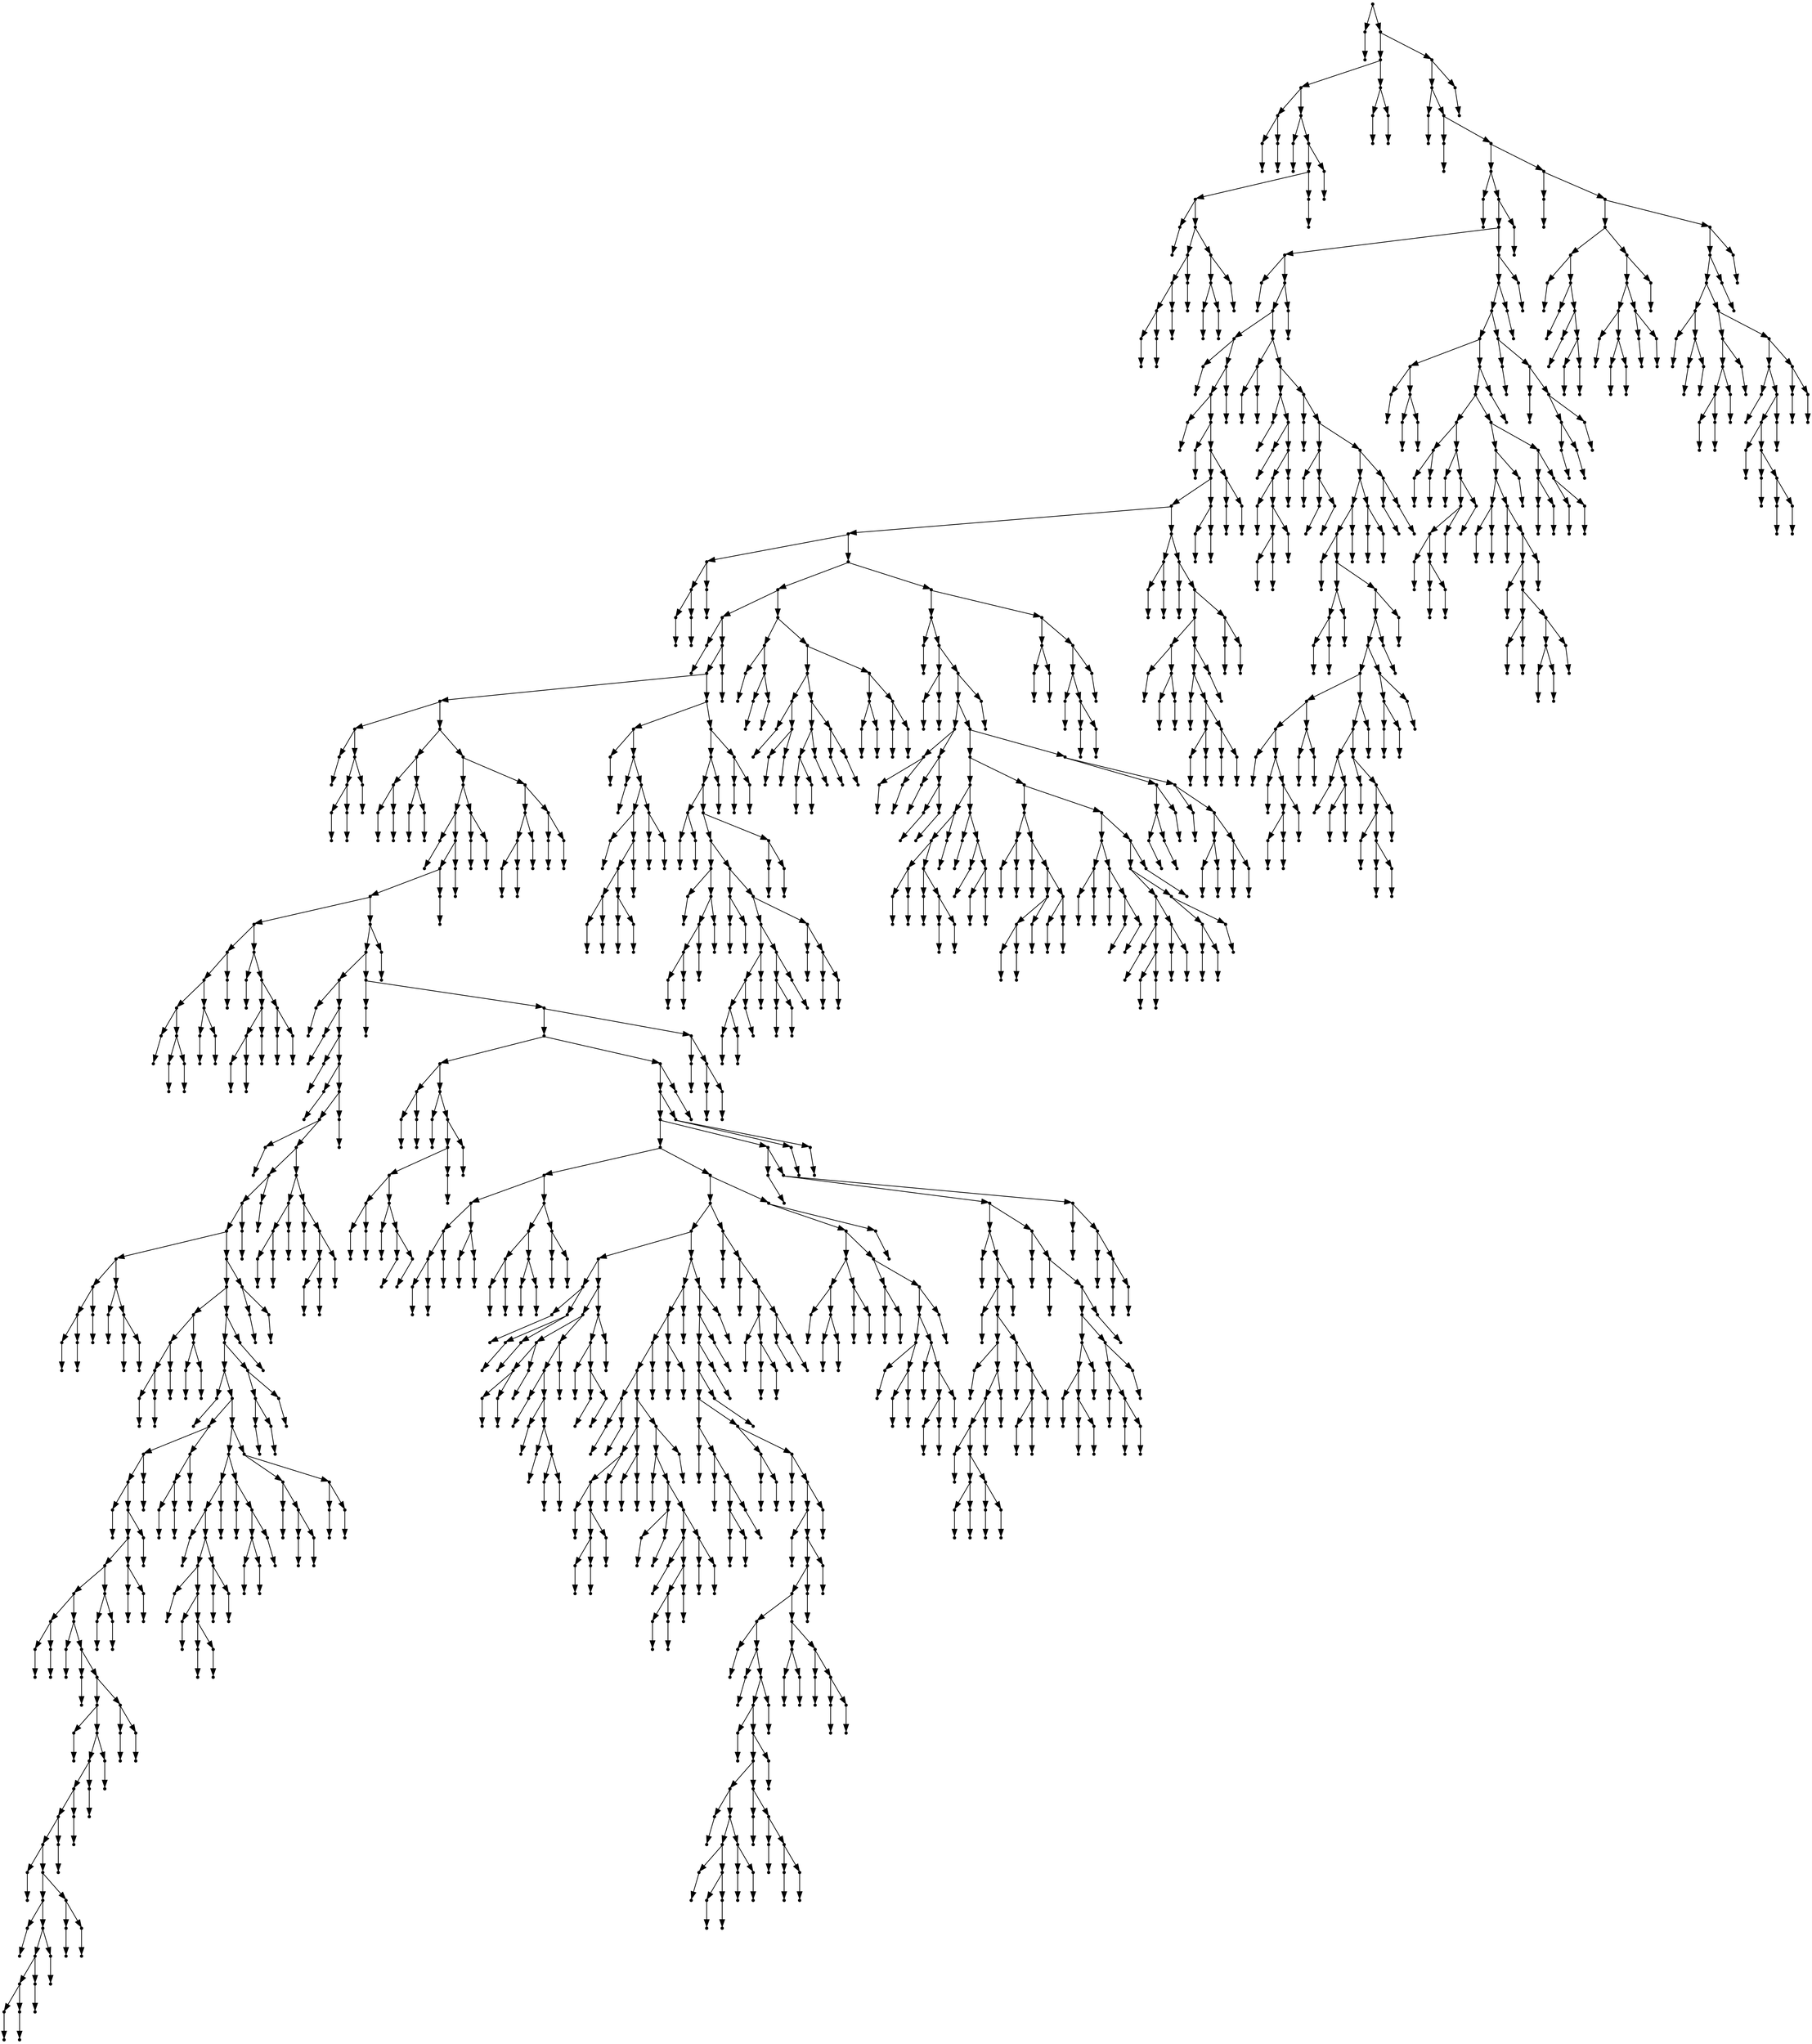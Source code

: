 digraph {
  1579 [shape=point];
  1 [shape=point];
  0 [shape=point];
  1578 [shape=point];
  45 [shape=point];
  39 [shape=point];
  6 [shape=point];
  3 [shape=point];
  2 [shape=point];
  5 [shape=point];
  4 [shape=point];
  38 [shape=point];
  8 [shape=point];
  7 [shape=point];
  37 [shape=point];
  34 [shape=point];
  31 [shape=point];
  10 [shape=point];
  9 [shape=point];
  30 [shape=point];
  21 [shape=point];
  18 [shape=point];
  15 [shape=point];
  12 [shape=point];
  11 [shape=point];
  14 [shape=point];
  13 [shape=point];
  17 [shape=point];
  16 [shape=point];
  20 [shape=point];
  19 [shape=point];
  29 [shape=point];
  26 [shape=point];
  23 [shape=point];
  22 [shape=point];
  25 [shape=point];
  24 [shape=point];
  28 [shape=point];
  27 [shape=point];
  33 [shape=point];
  32 [shape=point];
  36 [shape=point];
  35 [shape=point];
  44 [shape=point];
  41 [shape=point];
  40 [shape=point];
  43 [shape=point];
  42 [shape=point];
  1577 [shape=point];
  1574 [shape=point];
  47 [shape=point];
  46 [shape=point];
  1573 [shape=point];
  49 [shape=point];
  48 [shape=point];
  1572 [shape=point];
  1485 [shape=point];
  51 [shape=point];
  50 [shape=point];
  1484 [shape=point];
  1481 [shape=point];
  1379 [shape=point];
  53 [shape=point];
  52 [shape=point];
  1378 [shape=point];
  1375 [shape=point];
  1246 [shape=point];
  55 [shape=point];
  54 [shape=point];
  1245 [shape=point];
  1242 [shape=point];
  57 [shape=point];
  56 [shape=point];
  1241 [shape=point];
  59 [shape=point];
  58 [shape=point];
  1240 [shape=point];
  1234 [shape=point];
  1228 [shape=point];
  1186 [shape=point];
  67 [shape=point];
  64 [shape=point];
  61 [shape=point];
  60 [shape=point];
  63 [shape=point];
  62 [shape=point];
  66 [shape=point];
  65 [shape=point];
  1185 [shape=point];
  1020 [shape=point];
  975 [shape=point];
  69 [shape=point];
  68 [shape=point];
  974 [shape=point];
  971 [shape=point];
  869 [shape=point];
  80 [shape=point];
  71 [shape=point];
  70 [shape=point];
  79 [shape=point];
  76 [shape=point];
  73 [shape=point];
  72 [shape=point];
  75 [shape=point];
  74 [shape=point];
  78 [shape=point];
  77 [shape=point];
  868 [shape=point];
  91 [shape=point];
  85 [shape=point];
  82 [shape=point];
  81 [shape=point];
  84 [shape=point];
  83 [shape=point];
  90 [shape=point];
  87 [shape=point];
  86 [shape=point];
  89 [shape=point];
  88 [shape=point];
  867 [shape=point];
  852 [shape=point];
  846 [shape=point];
  93 [shape=point];
  92 [shape=point];
  845 [shape=point];
  842 [shape=point];
  839 [shape=point];
  128 [shape=point];
  110 [shape=point];
  107 [shape=point];
  101 [shape=point];
  95 [shape=point];
  94 [shape=point];
  100 [shape=point];
  97 [shape=point];
  96 [shape=point];
  99 [shape=point];
  98 [shape=point];
  106 [shape=point];
  103 [shape=point];
  102 [shape=point];
  105 [shape=point];
  104 [shape=point];
  109 [shape=point];
  108 [shape=point];
  127 [shape=point];
  112 [shape=point];
  111 [shape=point];
  126 [shape=point];
  120 [shape=point];
  117 [shape=point];
  114 [shape=point];
  113 [shape=point];
  116 [shape=point];
  115 [shape=point];
  119 [shape=point];
  118 [shape=point];
  125 [shape=point];
  122 [shape=point];
  121 [shape=point];
  124 [shape=point];
  123 [shape=point];
  838 [shape=point];
  835 [shape=point];
  364 [shape=point];
  130 [shape=point];
  129 [shape=point];
  363 [shape=point];
  132 [shape=point];
  131 [shape=point];
  362 [shape=point];
  134 [shape=point];
  133 [shape=point];
  361 [shape=point];
  136 [shape=point];
  135 [shape=point];
  360 [shape=point];
  357 [shape=point];
  138 [shape=point];
  137 [shape=point];
  356 [shape=point];
  335 [shape=point];
  332 [shape=point];
  329 [shape=point];
  155 [shape=point];
  146 [shape=point];
  143 [shape=point];
  140 [shape=point];
  139 [shape=point];
  142 [shape=point];
  141 [shape=point];
  145 [shape=point];
  144 [shape=point];
  154 [shape=point];
  148 [shape=point];
  147 [shape=point];
  153 [shape=point];
  150 [shape=point];
  149 [shape=point];
  152 [shape=point];
  151 [shape=point];
  328 [shape=point];
  322 [shape=point];
  169 [shape=point];
  163 [shape=point];
  160 [shape=point];
  157 [shape=point];
  156 [shape=point];
  159 [shape=point];
  158 [shape=point];
  162 [shape=point];
  161 [shape=point];
  168 [shape=point];
  165 [shape=point];
  164 [shape=point];
  167 [shape=point];
  166 [shape=point];
  321 [shape=point];
  318 [shape=point];
  309 [shape=point];
  171 [shape=point];
  170 [shape=point];
  308 [shape=point];
  257 [shape=point];
  248 [shape=point];
  245 [shape=point];
  173 [shape=point];
  172 [shape=point];
  244 [shape=point];
  241 [shape=point];
  235 [shape=point];
  229 [shape=point];
  178 [shape=point];
  175 [shape=point];
  174 [shape=point];
  177 [shape=point];
  176 [shape=point];
  228 [shape=point];
  180 [shape=point];
  179 [shape=point];
  227 [shape=point];
  182 [shape=point];
  181 [shape=point];
  226 [shape=point];
  220 [shape=point];
  184 [shape=point];
  183 [shape=point];
  219 [shape=point];
  216 [shape=point];
  213 [shape=point];
  210 [shape=point];
  207 [shape=point];
  186 [shape=point];
  185 [shape=point];
  206 [shape=point];
  200 [shape=point];
  188 [shape=point];
  187 [shape=point];
  199 [shape=point];
  196 [shape=point];
  193 [shape=point];
  190 [shape=point];
  189 [shape=point];
  192 [shape=point];
  191 [shape=point];
  195 [shape=point];
  194 [shape=point];
  198 [shape=point];
  197 [shape=point];
  205 [shape=point];
  202 [shape=point];
  201 [shape=point];
  204 [shape=point];
  203 [shape=point];
  209 [shape=point];
  208 [shape=point];
  212 [shape=point];
  211 [shape=point];
  215 [shape=point];
  214 [shape=point];
  218 [shape=point];
  217 [shape=point];
  225 [shape=point];
  222 [shape=point];
  221 [shape=point];
  224 [shape=point];
  223 [shape=point];
  234 [shape=point];
  231 [shape=point];
  230 [shape=point];
  233 [shape=point];
  232 [shape=point];
  240 [shape=point];
  237 [shape=point];
  236 [shape=point];
  239 [shape=point];
  238 [shape=point];
  243 [shape=point];
  242 [shape=point];
  247 [shape=point];
  246 [shape=point];
  256 [shape=point];
  253 [shape=point];
  250 [shape=point];
  249 [shape=point];
  252 [shape=point];
  251 [shape=point];
  255 [shape=point];
  254 [shape=point];
  307 [shape=point];
  292 [shape=point];
  280 [shape=point];
  277 [shape=point];
  259 [shape=point];
  258 [shape=point];
  276 [shape=point];
  270 [shape=point];
  261 [shape=point];
  260 [shape=point];
  269 [shape=point];
  263 [shape=point];
  262 [shape=point];
  268 [shape=point];
  265 [shape=point];
  264 [shape=point];
  267 [shape=point];
  266 [shape=point];
  275 [shape=point];
  272 [shape=point];
  271 [shape=point];
  274 [shape=point];
  273 [shape=point];
  279 [shape=point];
  278 [shape=point];
  291 [shape=point];
  282 [shape=point];
  281 [shape=point];
  290 [shape=point];
  287 [shape=point];
  284 [shape=point];
  283 [shape=point];
  286 [shape=point];
  285 [shape=point];
  289 [shape=point];
  288 [shape=point];
  306 [shape=point];
  300 [shape=point];
  294 [shape=point];
  293 [shape=point];
  299 [shape=point];
  296 [shape=point];
  295 [shape=point];
  298 [shape=point];
  297 [shape=point];
  305 [shape=point];
  302 [shape=point];
  301 [shape=point];
  304 [shape=point];
  303 [shape=point];
  317 [shape=point];
  314 [shape=point];
  311 [shape=point];
  310 [shape=point];
  313 [shape=point];
  312 [shape=point];
  316 [shape=point];
  315 [shape=point];
  320 [shape=point];
  319 [shape=point];
  327 [shape=point];
  324 [shape=point];
  323 [shape=point];
  326 [shape=point];
  325 [shape=point];
  331 [shape=point];
  330 [shape=point];
  334 [shape=point];
  333 [shape=point];
  355 [shape=point];
  343 [shape=point];
  340 [shape=point];
  337 [shape=point];
  336 [shape=point];
  339 [shape=point];
  338 [shape=point];
  342 [shape=point];
  341 [shape=point];
  354 [shape=point];
  345 [shape=point];
  344 [shape=point];
  353 [shape=point];
  350 [shape=point];
  347 [shape=point];
  346 [shape=point];
  349 [shape=point];
  348 [shape=point];
  352 [shape=point];
  351 [shape=point];
  359 [shape=point];
  358 [shape=point];
  834 [shape=point];
  366 [shape=point];
  365 [shape=point];
  833 [shape=point];
  824 [shape=point];
  395 [shape=point];
  371 [shape=point];
  368 [shape=point];
  367 [shape=point];
  370 [shape=point];
  369 [shape=point];
  394 [shape=point];
  373 [shape=point];
  372 [shape=point];
  393 [shape=point];
  390 [shape=point];
  387 [shape=point];
  378 [shape=point];
  375 [shape=point];
  374 [shape=point];
  377 [shape=point];
  376 [shape=point];
  386 [shape=point];
  380 [shape=point];
  379 [shape=point];
  385 [shape=point];
  382 [shape=point];
  381 [shape=point];
  384 [shape=point];
  383 [shape=point];
  389 [shape=point];
  388 [shape=point];
  392 [shape=point];
  391 [shape=point];
  823 [shape=point];
  820 [shape=point];
  814 [shape=point];
  721 [shape=point];
  427 [shape=point];
  409 [shape=point];
  403 [shape=point];
  400 [shape=point];
  397 [shape=point];
  396 [shape=point];
  399 [shape=point];
  398 [shape=point];
  402 [shape=point];
  401 [shape=point];
  408 [shape=point];
  405 [shape=point];
  404 [shape=point];
  407 [shape=point];
  406 [shape=point];
  426 [shape=point];
  420 [shape=point];
  414 [shape=point];
  411 [shape=point];
  410 [shape=point];
  413 [shape=point];
  412 [shape=point];
  419 [shape=point];
  416 [shape=point];
  415 [shape=point];
  418 [shape=point];
  417 [shape=point];
  425 [shape=point];
  422 [shape=point];
  421 [shape=point];
  424 [shape=point];
  423 [shape=point];
  720 [shape=point];
  672 [shape=point];
  651 [shape=point];
  474 [shape=point];
  435 [shape=point];
  429 [shape=point];
  428 [shape=point];
  434 [shape=point];
  431 [shape=point];
  430 [shape=point];
  433 [shape=point];
  432 [shape=point];
  473 [shape=point];
  461 [shape=point];
  443 [shape=point];
  440 [shape=point];
  437 [shape=point];
  436 [shape=point];
  439 [shape=point];
  438 [shape=point];
  442 [shape=point];
  441 [shape=point];
  460 [shape=point];
  457 [shape=point];
  445 [shape=point];
  444 [shape=point];
  456 [shape=point];
  447 [shape=point];
  446 [shape=point];
  455 [shape=point];
  449 [shape=point];
  448 [shape=point];
  454 [shape=point];
  451 [shape=point];
  450 [shape=point];
  453 [shape=point];
  452 [shape=point];
  459 [shape=point];
  458 [shape=point];
  472 [shape=point];
  469 [shape=point];
  463 [shape=point];
  462 [shape=point];
  468 [shape=point];
  465 [shape=point];
  464 [shape=point];
  467 [shape=point];
  466 [shape=point];
  471 [shape=point];
  470 [shape=point];
  650 [shape=point];
  542 [shape=point];
  539 [shape=point];
  533 [shape=point];
  530 [shape=point];
  479 [shape=point];
  476 [shape=point];
  475 [shape=point];
  478 [shape=point];
  477 [shape=point];
  529 [shape=point];
  499 [shape=point];
  493 [shape=point];
  490 [shape=point];
  481 [shape=point];
  480 [shape=point];
  489 [shape=point];
  486 [shape=point];
  483 [shape=point];
  482 [shape=point];
  485 [shape=point];
  484 [shape=point];
  488 [shape=point];
  487 [shape=point];
  492 [shape=point];
  491 [shape=point];
  498 [shape=point];
  495 [shape=point];
  494 [shape=point];
  497 [shape=point];
  496 [shape=point];
  528 [shape=point];
  525 [shape=point];
  501 [shape=point];
  500 [shape=point];
  524 [shape=point];
  506 [shape=point];
  503 [shape=point];
  502 [shape=point];
  505 [shape=point];
  504 [shape=point];
  523 [shape=point];
  517 [shape=point];
  508 [shape=point];
  507 [shape=point];
  516 [shape=point];
  513 [shape=point];
  510 [shape=point];
  509 [shape=point];
  512 [shape=point];
  511 [shape=point];
  515 [shape=point];
  514 [shape=point];
  522 [shape=point];
  519 [shape=point];
  518 [shape=point];
  521 [shape=point];
  520 [shape=point];
  527 [shape=point];
  526 [shape=point];
  532 [shape=point];
  531 [shape=point];
  538 [shape=point];
  535 [shape=point];
  534 [shape=point];
  537 [shape=point];
  536 [shape=point];
  541 [shape=point];
  540 [shape=point];
  649 [shape=point];
  646 [shape=point];
  643 [shape=point];
  640 [shape=point];
  637 [shape=point];
  556 [shape=point];
  544 [shape=point];
  543 [shape=point];
  555 [shape=point];
  546 [shape=point];
  545 [shape=point];
  554 [shape=point];
  551 [shape=point];
  548 [shape=point];
  547 [shape=point];
  550 [shape=point];
  549 [shape=point];
  553 [shape=point];
  552 [shape=point];
  636 [shape=point];
  561 [shape=point];
  558 [shape=point];
  557 [shape=point];
  560 [shape=point];
  559 [shape=point];
  635 [shape=point];
  563 [shape=point];
  562 [shape=point];
  634 [shape=point];
  631 [shape=point];
  565 [shape=point];
  564 [shape=point];
  630 [shape=point];
  627 [shape=point];
  624 [shape=point];
  609 [shape=point];
  567 [shape=point];
  566 [shape=point];
  608 [shape=point];
  569 [shape=point];
  568 [shape=point];
  607 [shape=point];
  604 [shape=point];
  571 [shape=point];
  570 [shape=point];
  603 [shape=point];
  600 [shape=point];
  588 [shape=point];
  573 [shape=point];
  572 [shape=point];
  587 [shape=point];
  581 [shape=point];
  575 [shape=point];
  574 [shape=point];
  580 [shape=point];
  577 [shape=point];
  576 [shape=point];
  579 [shape=point];
  578 [shape=point];
  586 [shape=point];
  583 [shape=point];
  582 [shape=point];
  585 [shape=point];
  584 [shape=point];
  599 [shape=point];
  590 [shape=point];
  589 [shape=point];
  598 [shape=point];
  592 [shape=point];
  591 [shape=point];
  597 [shape=point];
  594 [shape=point];
  593 [shape=point];
  596 [shape=point];
  595 [shape=point];
  602 [shape=point];
  601 [shape=point];
  606 [shape=point];
  605 [shape=point];
  623 [shape=point];
  614 [shape=point];
  611 [shape=point];
  610 [shape=point];
  613 [shape=point];
  612 [shape=point];
  622 [shape=point];
  616 [shape=point];
  615 [shape=point];
  621 [shape=point];
  618 [shape=point];
  617 [shape=point];
  620 [shape=point];
  619 [shape=point];
  626 [shape=point];
  625 [shape=point];
  629 [shape=point];
  628 [shape=point];
  633 [shape=point];
  632 [shape=point];
  639 [shape=point];
  638 [shape=point];
  642 [shape=point];
  641 [shape=point];
  645 [shape=point];
  644 [shape=point];
  648 [shape=point];
  647 [shape=point];
  671 [shape=point];
  653 [shape=point];
  652 [shape=point];
  670 [shape=point];
  655 [shape=point];
  654 [shape=point];
  669 [shape=point];
  663 [shape=point];
  657 [shape=point];
  656 [shape=point];
  662 [shape=point];
  659 [shape=point];
  658 [shape=point];
  661 [shape=point];
  660 [shape=point];
  668 [shape=point];
  665 [shape=point];
  664 [shape=point];
  667 [shape=point];
  666 [shape=point];
  719 [shape=point];
  716 [shape=point];
  686 [shape=point];
  680 [shape=point];
  674 [shape=point];
  673 [shape=point];
  679 [shape=point];
  676 [shape=point];
  675 [shape=point];
  678 [shape=point];
  677 [shape=point];
  685 [shape=point];
  682 [shape=point];
  681 [shape=point];
  684 [shape=point];
  683 [shape=point];
  715 [shape=point];
  691 [shape=point];
  688 [shape=point];
  687 [shape=point];
  690 [shape=point];
  689 [shape=point];
  714 [shape=point];
  711 [shape=point];
  699 [shape=point];
  693 [shape=point];
  692 [shape=point];
  698 [shape=point];
  695 [shape=point];
  694 [shape=point];
  697 [shape=point];
  696 [shape=point];
  710 [shape=point];
  701 [shape=point];
  700 [shape=point];
  709 [shape=point];
  706 [shape=point];
  703 [shape=point];
  702 [shape=point];
  705 [shape=point];
  704 [shape=point];
  708 [shape=point];
  707 [shape=point];
  713 [shape=point];
  712 [shape=point];
  718 [shape=point];
  717 [shape=point];
  813 [shape=point];
  723 [shape=point];
  722 [shape=point];
  812 [shape=point];
  800 [shape=point];
  767 [shape=point];
  725 [shape=point];
  724 [shape=point];
  766 [shape=point];
  763 [shape=point];
  727 [shape=point];
  726 [shape=point];
  762 [shape=point];
  750 [shape=point];
  729 [shape=point];
  728 [shape=point];
  749 [shape=point];
  746 [shape=point];
  743 [shape=point];
  731 [shape=point];
  730 [shape=point];
  742 [shape=point];
  736 [shape=point];
  733 [shape=point];
  732 [shape=point];
  735 [shape=point];
  734 [shape=point];
  741 [shape=point];
  738 [shape=point];
  737 [shape=point];
  740 [shape=point];
  739 [shape=point];
  745 [shape=point];
  744 [shape=point];
  748 [shape=point];
  747 [shape=point];
  761 [shape=point];
  752 [shape=point];
  751 [shape=point];
  760 [shape=point];
  757 [shape=point];
  754 [shape=point];
  753 [shape=point];
  756 [shape=point];
  755 [shape=point];
  759 [shape=point];
  758 [shape=point];
  765 [shape=point];
  764 [shape=point];
  799 [shape=point];
  769 [shape=point];
  768 [shape=point];
  798 [shape=point];
  771 [shape=point];
  770 [shape=point];
  797 [shape=point];
  794 [shape=point];
  782 [shape=point];
  779 [shape=point];
  773 [shape=point];
  772 [shape=point];
  778 [shape=point];
  775 [shape=point];
  774 [shape=point];
  777 [shape=point];
  776 [shape=point];
  781 [shape=point];
  780 [shape=point];
  793 [shape=point];
  790 [shape=point];
  784 [shape=point];
  783 [shape=point];
  789 [shape=point];
  786 [shape=point];
  785 [shape=point];
  788 [shape=point];
  787 [shape=point];
  792 [shape=point];
  791 [shape=point];
  796 [shape=point];
  795 [shape=point];
  811 [shape=point];
  802 [shape=point];
  801 [shape=point];
  810 [shape=point];
  804 [shape=point];
  803 [shape=point];
  809 [shape=point];
  806 [shape=point];
  805 [shape=point];
  808 [shape=point];
  807 [shape=point];
  819 [shape=point];
  816 [shape=point];
  815 [shape=point];
  818 [shape=point];
  817 [shape=point];
  822 [shape=point];
  821 [shape=point];
  832 [shape=point];
  826 [shape=point];
  825 [shape=point];
  831 [shape=point];
  828 [shape=point];
  827 [shape=point];
  830 [shape=point];
  829 [shape=point];
  837 [shape=point];
  836 [shape=point];
  841 [shape=point];
  840 [shape=point];
  844 [shape=point];
  843 [shape=point];
  851 [shape=point];
  848 [shape=point];
  847 [shape=point];
  850 [shape=point];
  849 [shape=point];
  866 [shape=point];
  860 [shape=point];
  857 [shape=point];
  854 [shape=point];
  853 [shape=point];
  856 [shape=point];
  855 [shape=point];
  859 [shape=point];
  858 [shape=point];
  865 [shape=point];
  862 [shape=point];
  861 [shape=point];
  864 [shape=point];
  863 [shape=point];
  970 [shape=point];
  898 [shape=point];
  871 [shape=point];
  870 [shape=point];
  897 [shape=point];
  873 [shape=point];
  872 [shape=point];
  896 [shape=point];
  890 [shape=point];
  875 [shape=point];
  874 [shape=point];
  889 [shape=point];
  886 [shape=point];
  880 [shape=point];
  877 [shape=point];
  876 [shape=point];
  879 [shape=point];
  878 [shape=point];
  885 [shape=point];
  882 [shape=point];
  881 [shape=point];
  884 [shape=point];
  883 [shape=point];
  888 [shape=point];
  887 [shape=point];
  895 [shape=point];
  892 [shape=point];
  891 [shape=point];
  894 [shape=point];
  893 [shape=point];
  969 [shape=point];
  963 [shape=point];
  960 [shape=point];
  903 [shape=point];
  900 [shape=point];
  899 [shape=point];
  902 [shape=point];
  901 [shape=point];
  959 [shape=point];
  953 [shape=point];
  917 [shape=point];
  905 [shape=point];
  904 [shape=point];
  916 [shape=point];
  913 [shape=point];
  910 [shape=point];
  907 [shape=point];
  906 [shape=point];
  909 [shape=point];
  908 [shape=point];
  912 [shape=point];
  911 [shape=point];
  915 [shape=point];
  914 [shape=point];
  952 [shape=point];
  922 [shape=point];
  919 [shape=point];
  918 [shape=point];
  921 [shape=point];
  920 [shape=point];
  951 [shape=point];
  942 [shape=point];
  933 [shape=point];
  930 [shape=point];
  927 [shape=point];
  924 [shape=point];
  923 [shape=point];
  926 [shape=point];
  925 [shape=point];
  929 [shape=point];
  928 [shape=point];
  932 [shape=point];
  931 [shape=point];
  941 [shape=point];
  938 [shape=point];
  935 [shape=point];
  934 [shape=point];
  937 [shape=point];
  936 [shape=point];
  940 [shape=point];
  939 [shape=point];
  950 [shape=point];
  944 [shape=point];
  943 [shape=point];
  949 [shape=point];
  946 [shape=point];
  945 [shape=point];
  948 [shape=point];
  947 [shape=point];
  958 [shape=point];
  955 [shape=point];
  954 [shape=point];
  957 [shape=point];
  956 [shape=point];
  962 [shape=point];
  961 [shape=point];
  968 [shape=point];
  965 [shape=point];
  964 [shape=point];
  967 [shape=point];
  966 [shape=point];
  973 [shape=point];
  972 [shape=point];
  1019 [shape=point];
  983 [shape=point];
  977 [shape=point];
  976 [shape=point];
  982 [shape=point];
  979 [shape=point];
  978 [shape=point];
  981 [shape=point];
  980 [shape=point];
  1018 [shape=point];
  1006 [shape=point];
  991 [shape=point];
  985 [shape=point];
  984 [shape=point];
  990 [shape=point];
  987 [shape=point];
  986 [shape=point];
  989 [shape=point];
  988 [shape=point];
  1005 [shape=point];
  999 [shape=point];
  996 [shape=point];
  993 [shape=point];
  992 [shape=point];
  995 [shape=point];
  994 [shape=point];
  998 [shape=point];
  997 [shape=point];
  1004 [shape=point];
  1001 [shape=point];
  1000 [shape=point];
  1003 [shape=point];
  1002 [shape=point];
  1017 [shape=point];
  1011 [shape=point];
  1008 [shape=point];
  1007 [shape=point];
  1010 [shape=point];
  1009 [shape=point];
  1016 [shape=point];
  1013 [shape=point];
  1012 [shape=point];
  1015 [shape=point];
  1014 [shape=point];
  1184 [shape=point];
  1166 [shape=point];
  1022 [shape=point];
  1021 [shape=point];
  1165 [shape=point];
  1027 [shape=point];
  1024 [shape=point];
  1023 [shape=point];
  1026 [shape=point];
  1025 [shape=point];
  1164 [shape=point];
  1161 [shape=point];
  1041 [shape=point];
  1032 [shape=point];
  1029 [shape=point];
  1028 [shape=point];
  1031 [shape=point];
  1030 [shape=point];
  1040 [shape=point];
  1034 [shape=point];
  1033 [shape=point];
  1039 [shape=point];
  1036 [shape=point];
  1035 [shape=point];
  1038 [shape=point];
  1037 [shape=point];
  1160 [shape=point];
  1136 [shape=point];
  1070 [shape=point];
  1058 [shape=point];
  1055 [shape=point];
  1046 [shape=point];
  1043 [shape=point];
  1042 [shape=point];
  1045 [shape=point];
  1044 [shape=point];
  1054 [shape=point];
  1048 [shape=point];
  1047 [shape=point];
  1053 [shape=point];
  1050 [shape=point];
  1049 [shape=point];
  1052 [shape=point];
  1051 [shape=point];
  1057 [shape=point];
  1056 [shape=point];
  1069 [shape=point];
  1060 [shape=point];
  1059 [shape=point];
  1068 [shape=point];
  1062 [shape=point];
  1061 [shape=point];
  1067 [shape=point];
  1064 [shape=point];
  1063 [shape=point];
  1066 [shape=point];
  1065 [shape=point];
  1135 [shape=point];
  1093 [shape=point];
  1075 [shape=point];
  1072 [shape=point];
  1071 [shape=point];
  1074 [shape=point];
  1073 [shape=point];
  1092 [shape=point];
  1077 [shape=point];
  1076 [shape=point];
  1091 [shape=point];
  1085 [shape=point];
  1082 [shape=point];
  1079 [shape=point];
  1078 [shape=point];
  1081 [shape=point];
  1080 [shape=point];
  1084 [shape=point];
  1083 [shape=point];
  1090 [shape=point];
  1087 [shape=point];
  1086 [shape=point];
  1089 [shape=point];
  1088 [shape=point];
  1134 [shape=point];
  1107 [shape=point];
  1098 [shape=point];
  1095 [shape=point];
  1094 [shape=point];
  1097 [shape=point];
  1096 [shape=point];
  1106 [shape=point];
  1100 [shape=point];
  1099 [shape=point];
  1105 [shape=point];
  1102 [shape=point];
  1101 [shape=point];
  1104 [shape=point];
  1103 [shape=point];
  1133 [shape=point];
  1130 [shape=point];
  1121 [shape=point];
  1115 [shape=point];
  1109 [shape=point];
  1108 [shape=point];
  1114 [shape=point];
  1111 [shape=point];
  1110 [shape=point];
  1113 [shape=point];
  1112 [shape=point];
  1120 [shape=point];
  1117 [shape=point];
  1116 [shape=point];
  1119 [shape=point];
  1118 [shape=point];
  1129 [shape=point];
  1126 [shape=point];
  1123 [shape=point];
  1122 [shape=point];
  1125 [shape=point];
  1124 [shape=point];
  1128 [shape=point];
  1127 [shape=point];
  1132 [shape=point];
  1131 [shape=point];
  1159 [shape=point];
  1144 [shape=point];
  1141 [shape=point];
  1138 [shape=point];
  1137 [shape=point];
  1140 [shape=point];
  1139 [shape=point];
  1143 [shape=point];
  1142 [shape=point];
  1158 [shape=point];
  1146 [shape=point];
  1145 [shape=point];
  1157 [shape=point];
  1151 [shape=point];
  1148 [shape=point];
  1147 [shape=point];
  1150 [shape=point];
  1149 [shape=point];
  1156 [shape=point];
  1153 [shape=point];
  1152 [shape=point];
  1155 [shape=point];
  1154 [shape=point];
  1163 [shape=point];
  1162 [shape=point];
  1183 [shape=point];
  1171 [shape=point];
  1168 [shape=point];
  1167 [shape=point];
  1170 [shape=point];
  1169 [shape=point];
  1182 [shape=point];
  1179 [shape=point];
  1173 [shape=point];
  1172 [shape=point];
  1178 [shape=point];
  1175 [shape=point];
  1174 [shape=point];
  1177 [shape=point];
  1176 [shape=point];
  1181 [shape=point];
  1180 [shape=point];
  1227 [shape=point];
  1191 [shape=point];
  1188 [shape=point];
  1187 [shape=point];
  1190 [shape=point];
  1189 [shape=point];
  1226 [shape=point];
  1193 [shape=point];
  1192 [shape=point];
  1225 [shape=point];
  1219 [shape=point];
  1201 [shape=point];
  1195 [shape=point];
  1194 [shape=point];
  1200 [shape=point];
  1197 [shape=point];
  1196 [shape=point];
  1199 [shape=point];
  1198 [shape=point];
  1218 [shape=point];
  1215 [shape=point];
  1203 [shape=point];
  1202 [shape=point];
  1214 [shape=point];
  1208 [shape=point];
  1205 [shape=point];
  1204 [shape=point];
  1207 [shape=point];
  1206 [shape=point];
  1213 [shape=point];
  1210 [shape=point];
  1209 [shape=point];
  1212 [shape=point];
  1211 [shape=point];
  1217 [shape=point];
  1216 [shape=point];
  1224 [shape=point];
  1221 [shape=point];
  1220 [shape=point];
  1223 [shape=point];
  1222 [shape=point];
  1233 [shape=point];
  1230 [shape=point];
  1229 [shape=point];
  1232 [shape=point];
  1231 [shape=point];
  1239 [shape=point];
  1236 [shape=point];
  1235 [shape=point];
  1238 [shape=point];
  1237 [shape=point];
  1244 [shape=point];
  1243 [shape=point];
  1374 [shape=point];
  1251 [shape=point];
  1248 [shape=point];
  1247 [shape=point];
  1250 [shape=point];
  1249 [shape=point];
  1373 [shape=point];
  1271 [shape=point];
  1253 [shape=point];
  1252 [shape=point];
  1270 [shape=point];
  1255 [shape=point];
  1254 [shape=point];
  1269 [shape=point];
  1266 [shape=point];
  1257 [shape=point];
  1256 [shape=point];
  1265 [shape=point];
  1262 [shape=point];
  1259 [shape=point];
  1258 [shape=point];
  1261 [shape=point];
  1260 [shape=point];
  1264 [shape=point];
  1263 [shape=point];
  1268 [shape=point];
  1267 [shape=point];
  1372 [shape=point];
  1273 [shape=point];
  1272 [shape=point];
  1371 [shape=point];
  1281 [shape=point];
  1275 [shape=point];
  1274 [shape=point];
  1280 [shape=point];
  1277 [shape=point];
  1276 [shape=point];
  1279 [shape=point];
  1278 [shape=point];
  1370 [shape=point];
  1364 [shape=point];
  1358 [shape=point];
  1355 [shape=point];
  1283 [shape=point];
  1282 [shape=point];
  1354 [shape=point];
  1291 [shape=point];
  1288 [shape=point];
  1285 [shape=point];
  1284 [shape=point];
  1287 [shape=point];
  1286 [shape=point];
  1290 [shape=point];
  1289 [shape=point];
  1353 [shape=point];
  1350 [shape=point];
  1347 [shape=point];
  1338 [shape=point];
  1311 [shape=point];
  1305 [shape=point];
  1293 [shape=point];
  1292 [shape=point];
  1304 [shape=point];
  1295 [shape=point];
  1294 [shape=point];
  1303 [shape=point];
  1300 [shape=point];
  1297 [shape=point];
  1296 [shape=point];
  1299 [shape=point];
  1298 [shape=point];
  1302 [shape=point];
  1301 [shape=point];
  1310 [shape=point];
  1307 [shape=point];
  1306 [shape=point];
  1309 [shape=point];
  1308 [shape=point];
  1337 [shape=point];
  1334 [shape=point];
  1319 [shape=point];
  1313 [shape=point];
  1312 [shape=point];
  1318 [shape=point];
  1315 [shape=point];
  1314 [shape=point];
  1317 [shape=point];
  1316 [shape=point];
  1333 [shape=point];
  1321 [shape=point];
  1320 [shape=point];
  1332 [shape=point];
  1329 [shape=point];
  1323 [shape=point];
  1322 [shape=point];
  1328 [shape=point];
  1325 [shape=point];
  1324 [shape=point];
  1327 [shape=point];
  1326 [shape=point];
  1331 [shape=point];
  1330 [shape=point];
  1336 [shape=point];
  1335 [shape=point];
  1346 [shape=point];
  1343 [shape=point];
  1340 [shape=point];
  1339 [shape=point];
  1342 [shape=point];
  1341 [shape=point];
  1345 [shape=point];
  1344 [shape=point];
  1349 [shape=point];
  1348 [shape=point];
  1352 [shape=point];
  1351 [shape=point];
  1357 [shape=point];
  1356 [shape=point];
  1363 [shape=point];
  1360 [shape=point];
  1359 [shape=point];
  1362 [shape=point];
  1361 [shape=point];
  1369 [shape=point];
  1366 [shape=point];
  1365 [shape=point];
  1368 [shape=point];
  1367 [shape=point];
  1377 [shape=point];
  1376 [shape=point];
  1480 [shape=point];
  1477 [shape=point];
  1474 [shape=point];
  1459 [shape=point];
  1387 [shape=point];
  1381 [shape=point];
  1380 [shape=point];
  1386 [shape=point];
  1383 [shape=point];
  1382 [shape=point];
  1385 [shape=point];
  1384 [shape=point];
  1458 [shape=point];
  1455 [shape=point];
  1410 [shape=point];
  1392 [shape=point];
  1389 [shape=point];
  1388 [shape=point];
  1391 [shape=point];
  1390 [shape=point];
  1409 [shape=point];
  1394 [shape=point];
  1393 [shape=point];
  1408 [shape=point];
  1405 [shape=point];
  1402 [shape=point];
  1396 [shape=point];
  1395 [shape=point];
  1401 [shape=point];
  1398 [shape=point];
  1397 [shape=point];
  1400 [shape=point];
  1399 [shape=point];
  1404 [shape=point];
  1403 [shape=point];
  1407 [shape=point];
  1406 [shape=point];
  1454 [shape=point];
  1442 [shape=point];
  1439 [shape=point];
  1415 [shape=point];
  1412 [shape=point];
  1411 [shape=point];
  1414 [shape=point];
  1413 [shape=point];
  1438 [shape=point];
  1417 [shape=point];
  1416 [shape=point];
  1437 [shape=point];
  1434 [shape=point];
  1419 [shape=point];
  1418 [shape=point];
  1433 [shape=point];
  1424 [shape=point];
  1421 [shape=point];
  1420 [shape=point];
  1423 [shape=point];
  1422 [shape=point];
  1432 [shape=point];
  1429 [shape=point];
  1426 [shape=point];
  1425 [shape=point];
  1428 [shape=point];
  1427 [shape=point];
  1431 [shape=point];
  1430 [shape=point];
  1436 [shape=point];
  1435 [shape=point];
  1441 [shape=point];
  1440 [shape=point];
  1453 [shape=point];
  1447 [shape=point];
  1444 [shape=point];
  1443 [shape=point];
  1446 [shape=point];
  1445 [shape=point];
  1452 [shape=point];
  1449 [shape=point];
  1448 [shape=point];
  1451 [shape=point];
  1450 [shape=point];
  1457 [shape=point];
  1456 [shape=point];
  1473 [shape=point];
  1461 [shape=point];
  1460 [shape=point];
  1472 [shape=point];
  1463 [shape=point];
  1462 [shape=point];
  1471 [shape=point];
  1468 [shape=point];
  1465 [shape=point];
  1464 [shape=point];
  1467 [shape=point];
  1466 [shape=point];
  1470 [shape=point];
  1469 [shape=point];
  1476 [shape=point];
  1475 [shape=point];
  1479 [shape=point];
  1478 [shape=point];
  1483 [shape=point];
  1482 [shape=point];
  1571 [shape=point];
  1487 [shape=point];
  1486 [shape=point];
  1570 [shape=point];
  1519 [shape=point];
  1501 [shape=point];
  1489 [shape=point];
  1488 [shape=point];
  1500 [shape=point];
  1491 [shape=point];
  1490 [shape=point];
  1499 [shape=point];
  1493 [shape=point];
  1492 [shape=point];
  1498 [shape=point];
  1495 [shape=point];
  1494 [shape=point];
  1497 [shape=point];
  1496 [shape=point];
  1518 [shape=point];
  1515 [shape=point];
  1509 [shape=point];
  1503 [shape=point];
  1502 [shape=point];
  1508 [shape=point];
  1505 [shape=point];
  1504 [shape=point];
  1507 [shape=point];
  1506 [shape=point];
  1514 [shape=point];
  1511 [shape=point];
  1510 [shape=point];
  1513 [shape=point];
  1512 [shape=point];
  1517 [shape=point];
  1516 [shape=point];
  1569 [shape=point];
  1566 [shape=point];
  1563 [shape=point];
  1527 [shape=point];
  1521 [shape=point];
  1520 [shape=point];
  1526 [shape=point];
  1523 [shape=point];
  1522 [shape=point];
  1525 [shape=point];
  1524 [shape=point];
  1562 [shape=point];
  1538 [shape=point];
  1535 [shape=point];
  1532 [shape=point];
  1529 [shape=point];
  1528 [shape=point];
  1531 [shape=point];
  1530 [shape=point];
  1534 [shape=point];
  1533 [shape=point];
  1537 [shape=point];
  1536 [shape=point];
  1561 [shape=point];
  1555 [shape=point];
  1540 [shape=point];
  1539 [shape=point];
  1554 [shape=point];
  1551 [shape=point];
  1542 [shape=point];
  1541 [shape=point];
  1550 [shape=point];
  1544 [shape=point];
  1543 [shape=point];
  1549 [shape=point];
  1546 [shape=point];
  1545 [shape=point];
  1548 [shape=point];
  1547 [shape=point];
  1553 [shape=point];
  1552 [shape=point];
  1560 [shape=point];
  1557 [shape=point];
  1556 [shape=point];
  1559 [shape=point];
  1558 [shape=point];
  1565 [shape=point];
  1564 [shape=point];
  1568 [shape=point];
  1567 [shape=point];
  1576 [shape=point];
  1575 [shape=point];
1579 -> 1;
1 -> 0;
1579 -> 1578;
1578 -> 45;
45 -> 39;
39 -> 6;
6 -> 3;
3 -> 2;
6 -> 5;
5 -> 4;
39 -> 38;
38 -> 8;
8 -> 7;
38 -> 37;
37 -> 34;
34 -> 31;
31 -> 10;
10 -> 9;
31 -> 30;
30 -> 21;
21 -> 18;
18 -> 15;
15 -> 12;
12 -> 11;
15 -> 14;
14 -> 13;
18 -> 17;
17 -> 16;
21 -> 20;
20 -> 19;
30 -> 29;
29 -> 26;
26 -> 23;
23 -> 22;
26 -> 25;
25 -> 24;
29 -> 28;
28 -> 27;
34 -> 33;
33 -> 32;
37 -> 36;
36 -> 35;
45 -> 44;
44 -> 41;
41 -> 40;
44 -> 43;
43 -> 42;
1578 -> 1577;
1577 -> 1574;
1574 -> 47;
47 -> 46;
1574 -> 1573;
1573 -> 49;
49 -> 48;
1573 -> 1572;
1572 -> 1485;
1485 -> 51;
51 -> 50;
1485 -> 1484;
1484 -> 1481;
1481 -> 1379;
1379 -> 53;
53 -> 52;
1379 -> 1378;
1378 -> 1375;
1375 -> 1246;
1246 -> 55;
55 -> 54;
1246 -> 1245;
1245 -> 1242;
1242 -> 57;
57 -> 56;
1242 -> 1241;
1241 -> 59;
59 -> 58;
1241 -> 1240;
1240 -> 1234;
1234 -> 1228;
1228 -> 1186;
1186 -> 67;
67 -> 64;
64 -> 61;
61 -> 60;
64 -> 63;
63 -> 62;
67 -> 66;
66 -> 65;
1186 -> 1185;
1185 -> 1020;
1020 -> 975;
975 -> 69;
69 -> 68;
975 -> 974;
974 -> 971;
971 -> 869;
869 -> 80;
80 -> 71;
71 -> 70;
80 -> 79;
79 -> 76;
76 -> 73;
73 -> 72;
76 -> 75;
75 -> 74;
79 -> 78;
78 -> 77;
869 -> 868;
868 -> 91;
91 -> 85;
85 -> 82;
82 -> 81;
85 -> 84;
84 -> 83;
91 -> 90;
90 -> 87;
87 -> 86;
90 -> 89;
89 -> 88;
868 -> 867;
867 -> 852;
852 -> 846;
846 -> 93;
93 -> 92;
846 -> 845;
845 -> 842;
842 -> 839;
839 -> 128;
128 -> 110;
110 -> 107;
107 -> 101;
101 -> 95;
95 -> 94;
101 -> 100;
100 -> 97;
97 -> 96;
100 -> 99;
99 -> 98;
107 -> 106;
106 -> 103;
103 -> 102;
106 -> 105;
105 -> 104;
110 -> 109;
109 -> 108;
128 -> 127;
127 -> 112;
112 -> 111;
127 -> 126;
126 -> 120;
120 -> 117;
117 -> 114;
114 -> 113;
117 -> 116;
116 -> 115;
120 -> 119;
119 -> 118;
126 -> 125;
125 -> 122;
122 -> 121;
125 -> 124;
124 -> 123;
839 -> 838;
838 -> 835;
835 -> 364;
364 -> 130;
130 -> 129;
364 -> 363;
363 -> 132;
132 -> 131;
363 -> 362;
362 -> 134;
134 -> 133;
362 -> 361;
361 -> 136;
136 -> 135;
361 -> 360;
360 -> 357;
357 -> 138;
138 -> 137;
357 -> 356;
356 -> 335;
335 -> 332;
332 -> 329;
329 -> 155;
155 -> 146;
146 -> 143;
143 -> 140;
140 -> 139;
143 -> 142;
142 -> 141;
146 -> 145;
145 -> 144;
155 -> 154;
154 -> 148;
148 -> 147;
154 -> 153;
153 -> 150;
150 -> 149;
153 -> 152;
152 -> 151;
329 -> 328;
328 -> 322;
322 -> 169;
169 -> 163;
163 -> 160;
160 -> 157;
157 -> 156;
160 -> 159;
159 -> 158;
163 -> 162;
162 -> 161;
169 -> 168;
168 -> 165;
165 -> 164;
168 -> 167;
167 -> 166;
322 -> 321;
321 -> 318;
318 -> 309;
309 -> 171;
171 -> 170;
309 -> 308;
308 -> 257;
257 -> 248;
248 -> 245;
245 -> 173;
173 -> 172;
245 -> 244;
244 -> 241;
241 -> 235;
235 -> 229;
229 -> 178;
178 -> 175;
175 -> 174;
178 -> 177;
177 -> 176;
229 -> 228;
228 -> 180;
180 -> 179;
228 -> 227;
227 -> 182;
182 -> 181;
227 -> 226;
226 -> 220;
220 -> 184;
184 -> 183;
220 -> 219;
219 -> 216;
216 -> 213;
213 -> 210;
210 -> 207;
207 -> 186;
186 -> 185;
207 -> 206;
206 -> 200;
200 -> 188;
188 -> 187;
200 -> 199;
199 -> 196;
196 -> 193;
193 -> 190;
190 -> 189;
193 -> 192;
192 -> 191;
196 -> 195;
195 -> 194;
199 -> 198;
198 -> 197;
206 -> 205;
205 -> 202;
202 -> 201;
205 -> 204;
204 -> 203;
210 -> 209;
209 -> 208;
213 -> 212;
212 -> 211;
216 -> 215;
215 -> 214;
219 -> 218;
218 -> 217;
226 -> 225;
225 -> 222;
222 -> 221;
225 -> 224;
224 -> 223;
235 -> 234;
234 -> 231;
231 -> 230;
234 -> 233;
233 -> 232;
241 -> 240;
240 -> 237;
237 -> 236;
240 -> 239;
239 -> 238;
244 -> 243;
243 -> 242;
248 -> 247;
247 -> 246;
257 -> 256;
256 -> 253;
253 -> 250;
250 -> 249;
253 -> 252;
252 -> 251;
256 -> 255;
255 -> 254;
308 -> 307;
307 -> 292;
292 -> 280;
280 -> 277;
277 -> 259;
259 -> 258;
277 -> 276;
276 -> 270;
270 -> 261;
261 -> 260;
270 -> 269;
269 -> 263;
263 -> 262;
269 -> 268;
268 -> 265;
265 -> 264;
268 -> 267;
267 -> 266;
276 -> 275;
275 -> 272;
272 -> 271;
275 -> 274;
274 -> 273;
280 -> 279;
279 -> 278;
292 -> 291;
291 -> 282;
282 -> 281;
291 -> 290;
290 -> 287;
287 -> 284;
284 -> 283;
287 -> 286;
286 -> 285;
290 -> 289;
289 -> 288;
307 -> 306;
306 -> 300;
300 -> 294;
294 -> 293;
300 -> 299;
299 -> 296;
296 -> 295;
299 -> 298;
298 -> 297;
306 -> 305;
305 -> 302;
302 -> 301;
305 -> 304;
304 -> 303;
318 -> 317;
317 -> 314;
314 -> 311;
311 -> 310;
314 -> 313;
313 -> 312;
317 -> 316;
316 -> 315;
321 -> 320;
320 -> 319;
328 -> 327;
327 -> 324;
324 -> 323;
327 -> 326;
326 -> 325;
332 -> 331;
331 -> 330;
335 -> 334;
334 -> 333;
356 -> 355;
355 -> 343;
343 -> 340;
340 -> 337;
337 -> 336;
340 -> 339;
339 -> 338;
343 -> 342;
342 -> 341;
355 -> 354;
354 -> 345;
345 -> 344;
354 -> 353;
353 -> 350;
350 -> 347;
347 -> 346;
350 -> 349;
349 -> 348;
353 -> 352;
352 -> 351;
360 -> 359;
359 -> 358;
835 -> 834;
834 -> 366;
366 -> 365;
834 -> 833;
833 -> 824;
824 -> 395;
395 -> 371;
371 -> 368;
368 -> 367;
371 -> 370;
370 -> 369;
395 -> 394;
394 -> 373;
373 -> 372;
394 -> 393;
393 -> 390;
390 -> 387;
387 -> 378;
378 -> 375;
375 -> 374;
378 -> 377;
377 -> 376;
387 -> 386;
386 -> 380;
380 -> 379;
386 -> 385;
385 -> 382;
382 -> 381;
385 -> 384;
384 -> 383;
390 -> 389;
389 -> 388;
393 -> 392;
392 -> 391;
824 -> 823;
823 -> 820;
820 -> 814;
814 -> 721;
721 -> 427;
427 -> 409;
409 -> 403;
403 -> 400;
400 -> 397;
397 -> 396;
400 -> 399;
399 -> 398;
403 -> 402;
402 -> 401;
409 -> 408;
408 -> 405;
405 -> 404;
408 -> 407;
407 -> 406;
427 -> 426;
426 -> 420;
420 -> 414;
414 -> 411;
411 -> 410;
414 -> 413;
413 -> 412;
420 -> 419;
419 -> 416;
416 -> 415;
419 -> 418;
418 -> 417;
426 -> 425;
425 -> 422;
422 -> 421;
425 -> 424;
424 -> 423;
721 -> 720;
720 -> 672;
672 -> 651;
651 -> 474;
474 -> 435;
435 -> 429;
429 -> 428;
435 -> 434;
434 -> 431;
431 -> 430;
434 -> 433;
433 -> 432;
474 -> 473;
473 -> 461;
461 -> 443;
443 -> 440;
440 -> 437;
437 -> 436;
440 -> 439;
439 -> 438;
443 -> 442;
442 -> 441;
461 -> 460;
460 -> 457;
457 -> 445;
445 -> 444;
457 -> 456;
456 -> 447;
447 -> 446;
456 -> 455;
455 -> 449;
449 -> 448;
455 -> 454;
454 -> 451;
451 -> 450;
454 -> 453;
453 -> 452;
460 -> 459;
459 -> 458;
473 -> 472;
472 -> 469;
469 -> 463;
463 -> 462;
469 -> 468;
468 -> 465;
465 -> 464;
468 -> 467;
467 -> 466;
472 -> 471;
471 -> 470;
651 -> 650;
650 -> 542;
542 -> 539;
539 -> 533;
533 -> 530;
530 -> 479;
479 -> 476;
476 -> 475;
479 -> 478;
478 -> 477;
530 -> 529;
529 -> 499;
499 -> 493;
493 -> 490;
490 -> 481;
481 -> 480;
490 -> 489;
489 -> 486;
486 -> 483;
483 -> 482;
486 -> 485;
485 -> 484;
489 -> 488;
488 -> 487;
493 -> 492;
492 -> 491;
499 -> 498;
498 -> 495;
495 -> 494;
498 -> 497;
497 -> 496;
529 -> 528;
528 -> 525;
525 -> 501;
501 -> 500;
525 -> 524;
524 -> 506;
506 -> 503;
503 -> 502;
506 -> 505;
505 -> 504;
524 -> 523;
523 -> 517;
517 -> 508;
508 -> 507;
517 -> 516;
516 -> 513;
513 -> 510;
510 -> 509;
513 -> 512;
512 -> 511;
516 -> 515;
515 -> 514;
523 -> 522;
522 -> 519;
519 -> 518;
522 -> 521;
521 -> 520;
528 -> 527;
527 -> 526;
533 -> 532;
532 -> 531;
539 -> 538;
538 -> 535;
535 -> 534;
538 -> 537;
537 -> 536;
542 -> 541;
541 -> 540;
650 -> 649;
649 -> 646;
646 -> 643;
643 -> 640;
640 -> 637;
637 -> 556;
556 -> 544;
544 -> 543;
556 -> 555;
555 -> 546;
546 -> 545;
555 -> 554;
554 -> 551;
551 -> 548;
548 -> 547;
551 -> 550;
550 -> 549;
554 -> 553;
553 -> 552;
637 -> 636;
636 -> 561;
561 -> 558;
558 -> 557;
561 -> 560;
560 -> 559;
636 -> 635;
635 -> 563;
563 -> 562;
635 -> 634;
634 -> 631;
631 -> 565;
565 -> 564;
631 -> 630;
630 -> 627;
627 -> 624;
624 -> 609;
609 -> 567;
567 -> 566;
609 -> 608;
608 -> 569;
569 -> 568;
608 -> 607;
607 -> 604;
604 -> 571;
571 -> 570;
604 -> 603;
603 -> 600;
600 -> 588;
588 -> 573;
573 -> 572;
588 -> 587;
587 -> 581;
581 -> 575;
575 -> 574;
581 -> 580;
580 -> 577;
577 -> 576;
580 -> 579;
579 -> 578;
587 -> 586;
586 -> 583;
583 -> 582;
586 -> 585;
585 -> 584;
600 -> 599;
599 -> 590;
590 -> 589;
599 -> 598;
598 -> 592;
592 -> 591;
598 -> 597;
597 -> 594;
594 -> 593;
597 -> 596;
596 -> 595;
603 -> 602;
602 -> 601;
607 -> 606;
606 -> 605;
624 -> 623;
623 -> 614;
614 -> 611;
611 -> 610;
614 -> 613;
613 -> 612;
623 -> 622;
622 -> 616;
616 -> 615;
622 -> 621;
621 -> 618;
618 -> 617;
621 -> 620;
620 -> 619;
627 -> 626;
626 -> 625;
630 -> 629;
629 -> 628;
634 -> 633;
633 -> 632;
640 -> 639;
639 -> 638;
643 -> 642;
642 -> 641;
646 -> 645;
645 -> 644;
649 -> 648;
648 -> 647;
672 -> 671;
671 -> 653;
653 -> 652;
671 -> 670;
670 -> 655;
655 -> 654;
670 -> 669;
669 -> 663;
663 -> 657;
657 -> 656;
663 -> 662;
662 -> 659;
659 -> 658;
662 -> 661;
661 -> 660;
669 -> 668;
668 -> 665;
665 -> 664;
668 -> 667;
667 -> 666;
720 -> 719;
719 -> 716;
716 -> 686;
686 -> 680;
680 -> 674;
674 -> 673;
680 -> 679;
679 -> 676;
676 -> 675;
679 -> 678;
678 -> 677;
686 -> 685;
685 -> 682;
682 -> 681;
685 -> 684;
684 -> 683;
716 -> 715;
715 -> 691;
691 -> 688;
688 -> 687;
691 -> 690;
690 -> 689;
715 -> 714;
714 -> 711;
711 -> 699;
699 -> 693;
693 -> 692;
699 -> 698;
698 -> 695;
695 -> 694;
698 -> 697;
697 -> 696;
711 -> 710;
710 -> 701;
701 -> 700;
710 -> 709;
709 -> 706;
706 -> 703;
703 -> 702;
706 -> 705;
705 -> 704;
709 -> 708;
708 -> 707;
714 -> 713;
713 -> 712;
719 -> 718;
718 -> 717;
814 -> 813;
813 -> 723;
723 -> 722;
813 -> 812;
812 -> 800;
800 -> 767;
767 -> 725;
725 -> 724;
767 -> 766;
766 -> 763;
763 -> 727;
727 -> 726;
763 -> 762;
762 -> 750;
750 -> 729;
729 -> 728;
750 -> 749;
749 -> 746;
746 -> 743;
743 -> 731;
731 -> 730;
743 -> 742;
742 -> 736;
736 -> 733;
733 -> 732;
736 -> 735;
735 -> 734;
742 -> 741;
741 -> 738;
738 -> 737;
741 -> 740;
740 -> 739;
746 -> 745;
745 -> 744;
749 -> 748;
748 -> 747;
762 -> 761;
761 -> 752;
752 -> 751;
761 -> 760;
760 -> 757;
757 -> 754;
754 -> 753;
757 -> 756;
756 -> 755;
760 -> 759;
759 -> 758;
766 -> 765;
765 -> 764;
800 -> 799;
799 -> 769;
769 -> 768;
799 -> 798;
798 -> 771;
771 -> 770;
798 -> 797;
797 -> 794;
794 -> 782;
782 -> 779;
779 -> 773;
773 -> 772;
779 -> 778;
778 -> 775;
775 -> 774;
778 -> 777;
777 -> 776;
782 -> 781;
781 -> 780;
794 -> 793;
793 -> 790;
790 -> 784;
784 -> 783;
790 -> 789;
789 -> 786;
786 -> 785;
789 -> 788;
788 -> 787;
793 -> 792;
792 -> 791;
797 -> 796;
796 -> 795;
812 -> 811;
811 -> 802;
802 -> 801;
811 -> 810;
810 -> 804;
804 -> 803;
810 -> 809;
809 -> 806;
806 -> 805;
809 -> 808;
808 -> 807;
820 -> 819;
819 -> 816;
816 -> 815;
819 -> 818;
818 -> 817;
823 -> 822;
822 -> 821;
833 -> 832;
832 -> 826;
826 -> 825;
832 -> 831;
831 -> 828;
828 -> 827;
831 -> 830;
830 -> 829;
838 -> 837;
837 -> 836;
842 -> 841;
841 -> 840;
845 -> 844;
844 -> 843;
852 -> 851;
851 -> 848;
848 -> 847;
851 -> 850;
850 -> 849;
867 -> 866;
866 -> 860;
860 -> 857;
857 -> 854;
854 -> 853;
857 -> 856;
856 -> 855;
860 -> 859;
859 -> 858;
866 -> 865;
865 -> 862;
862 -> 861;
865 -> 864;
864 -> 863;
971 -> 970;
970 -> 898;
898 -> 871;
871 -> 870;
898 -> 897;
897 -> 873;
873 -> 872;
897 -> 896;
896 -> 890;
890 -> 875;
875 -> 874;
890 -> 889;
889 -> 886;
886 -> 880;
880 -> 877;
877 -> 876;
880 -> 879;
879 -> 878;
886 -> 885;
885 -> 882;
882 -> 881;
885 -> 884;
884 -> 883;
889 -> 888;
888 -> 887;
896 -> 895;
895 -> 892;
892 -> 891;
895 -> 894;
894 -> 893;
970 -> 969;
969 -> 963;
963 -> 960;
960 -> 903;
903 -> 900;
900 -> 899;
903 -> 902;
902 -> 901;
960 -> 959;
959 -> 953;
953 -> 917;
917 -> 905;
905 -> 904;
917 -> 916;
916 -> 913;
913 -> 910;
910 -> 907;
907 -> 906;
910 -> 909;
909 -> 908;
913 -> 912;
912 -> 911;
916 -> 915;
915 -> 914;
953 -> 952;
952 -> 922;
922 -> 919;
919 -> 918;
922 -> 921;
921 -> 920;
952 -> 951;
951 -> 942;
942 -> 933;
933 -> 930;
930 -> 927;
927 -> 924;
924 -> 923;
927 -> 926;
926 -> 925;
930 -> 929;
929 -> 928;
933 -> 932;
932 -> 931;
942 -> 941;
941 -> 938;
938 -> 935;
935 -> 934;
938 -> 937;
937 -> 936;
941 -> 940;
940 -> 939;
951 -> 950;
950 -> 944;
944 -> 943;
950 -> 949;
949 -> 946;
946 -> 945;
949 -> 948;
948 -> 947;
959 -> 958;
958 -> 955;
955 -> 954;
958 -> 957;
957 -> 956;
963 -> 962;
962 -> 961;
969 -> 968;
968 -> 965;
965 -> 964;
968 -> 967;
967 -> 966;
974 -> 973;
973 -> 972;
1020 -> 1019;
1019 -> 983;
983 -> 977;
977 -> 976;
983 -> 982;
982 -> 979;
979 -> 978;
982 -> 981;
981 -> 980;
1019 -> 1018;
1018 -> 1006;
1006 -> 991;
991 -> 985;
985 -> 984;
991 -> 990;
990 -> 987;
987 -> 986;
990 -> 989;
989 -> 988;
1006 -> 1005;
1005 -> 999;
999 -> 996;
996 -> 993;
993 -> 992;
996 -> 995;
995 -> 994;
999 -> 998;
998 -> 997;
1005 -> 1004;
1004 -> 1001;
1001 -> 1000;
1004 -> 1003;
1003 -> 1002;
1018 -> 1017;
1017 -> 1011;
1011 -> 1008;
1008 -> 1007;
1011 -> 1010;
1010 -> 1009;
1017 -> 1016;
1016 -> 1013;
1013 -> 1012;
1016 -> 1015;
1015 -> 1014;
1185 -> 1184;
1184 -> 1166;
1166 -> 1022;
1022 -> 1021;
1166 -> 1165;
1165 -> 1027;
1027 -> 1024;
1024 -> 1023;
1027 -> 1026;
1026 -> 1025;
1165 -> 1164;
1164 -> 1161;
1161 -> 1041;
1041 -> 1032;
1032 -> 1029;
1029 -> 1028;
1032 -> 1031;
1031 -> 1030;
1041 -> 1040;
1040 -> 1034;
1034 -> 1033;
1040 -> 1039;
1039 -> 1036;
1036 -> 1035;
1039 -> 1038;
1038 -> 1037;
1161 -> 1160;
1160 -> 1136;
1136 -> 1070;
1070 -> 1058;
1058 -> 1055;
1055 -> 1046;
1046 -> 1043;
1043 -> 1042;
1046 -> 1045;
1045 -> 1044;
1055 -> 1054;
1054 -> 1048;
1048 -> 1047;
1054 -> 1053;
1053 -> 1050;
1050 -> 1049;
1053 -> 1052;
1052 -> 1051;
1058 -> 1057;
1057 -> 1056;
1070 -> 1069;
1069 -> 1060;
1060 -> 1059;
1069 -> 1068;
1068 -> 1062;
1062 -> 1061;
1068 -> 1067;
1067 -> 1064;
1064 -> 1063;
1067 -> 1066;
1066 -> 1065;
1136 -> 1135;
1135 -> 1093;
1093 -> 1075;
1075 -> 1072;
1072 -> 1071;
1075 -> 1074;
1074 -> 1073;
1093 -> 1092;
1092 -> 1077;
1077 -> 1076;
1092 -> 1091;
1091 -> 1085;
1085 -> 1082;
1082 -> 1079;
1079 -> 1078;
1082 -> 1081;
1081 -> 1080;
1085 -> 1084;
1084 -> 1083;
1091 -> 1090;
1090 -> 1087;
1087 -> 1086;
1090 -> 1089;
1089 -> 1088;
1135 -> 1134;
1134 -> 1107;
1107 -> 1098;
1098 -> 1095;
1095 -> 1094;
1098 -> 1097;
1097 -> 1096;
1107 -> 1106;
1106 -> 1100;
1100 -> 1099;
1106 -> 1105;
1105 -> 1102;
1102 -> 1101;
1105 -> 1104;
1104 -> 1103;
1134 -> 1133;
1133 -> 1130;
1130 -> 1121;
1121 -> 1115;
1115 -> 1109;
1109 -> 1108;
1115 -> 1114;
1114 -> 1111;
1111 -> 1110;
1114 -> 1113;
1113 -> 1112;
1121 -> 1120;
1120 -> 1117;
1117 -> 1116;
1120 -> 1119;
1119 -> 1118;
1130 -> 1129;
1129 -> 1126;
1126 -> 1123;
1123 -> 1122;
1126 -> 1125;
1125 -> 1124;
1129 -> 1128;
1128 -> 1127;
1133 -> 1132;
1132 -> 1131;
1160 -> 1159;
1159 -> 1144;
1144 -> 1141;
1141 -> 1138;
1138 -> 1137;
1141 -> 1140;
1140 -> 1139;
1144 -> 1143;
1143 -> 1142;
1159 -> 1158;
1158 -> 1146;
1146 -> 1145;
1158 -> 1157;
1157 -> 1151;
1151 -> 1148;
1148 -> 1147;
1151 -> 1150;
1150 -> 1149;
1157 -> 1156;
1156 -> 1153;
1153 -> 1152;
1156 -> 1155;
1155 -> 1154;
1164 -> 1163;
1163 -> 1162;
1184 -> 1183;
1183 -> 1171;
1171 -> 1168;
1168 -> 1167;
1171 -> 1170;
1170 -> 1169;
1183 -> 1182;
1182 -> 1179;
1179 -> 1173;
1173 -> 1172;
1179 -> 1178;
1178 -> 1175;
1175 -> 1174;
1178 -> 1177;
1177 -> 1176;
1182 -> 1181;
1181 -> 1180;
1228 -> 1227;
1227 -> 1191;
1191 -> 1188;
1188 -> 1187;
1191 -> 1190;
1190 -> 1189;
1227 -> 1226;
1226 -> 1193;
1193 -> 1192;
1226 -> 1225;
1225 -> 1219;
1219 -> 1201;
1201 -> 1195;
1195 -> 1194;
1201 -> 1200;
1200 -> 1197;
1197 -> 1196;
1200 -> 1199;
1199 -> 1198;
1219 -> 1218;
1218 -> 1215;
1215 -> 1203;
1203 -> 1202;
1215 -> 1214;
1214 -> 1208;
1208 -> 1205;
1205 -> 1204;
1208 -> 1207;
1207 -> 1206;
1214 -> 1213;
1213 -> 1210;
1210 -> 1209;
1213 -> 1212;
1212 -> 1211;
1218 -> 1217;
1217 -> 1216;
1225 -> 1224;
1224 -> 1221;
1221 -> 1220;
1224 -> 1223;
1223 -> 1222;
1234 -> 1233;
1233 -> 1230;
1230 -> 1229;
1233 -> 1232;
1232 -> 1231;
1240 -> 1239;
1239 -> 1236;
1236 -> 1235;
1239 -> 1238;
1238 -> 1237;
1245 -> 1244;
1244 -> 1243;
1375 -> 1374;
1374 -> 1251;
1251 -> 1248;
1248 -> 1247;
1251 -> 1250;
1250 -> 1249;
1374 -> 1373;
1373 -> 1271;
1271 -> 1253;
1253 -> 1252;
1271 -> 1270;
1270 -> 1255;
1255 -> 1254;
1270 -> 1269;
1269 -> 1266;
1266 -> 1257;
1257 -> 1256;
1266 -> 1265;
1265 -> 1262;
1262 -> 1259;
1259 -> 1258;
1262 -> 1261;
1261 -> 1260;
1265 -> 1264;
1264 -> 1263;
1269 -> 1268;
1268 -> 1267;
1373 -> 1372;
1372 -> 1273;
1273 -> 1272;
1372 -> 1371;
1371 -> 1281;
1281 -> 1275;
1275 -> 1274;
1281 -> 1280;
1280 -> 1277;
1277 -> 1276;
1280 -> 1279;
1279 -> 1278;
1371 -> 1370;
1370 -> 1364;
1364 -> 1358;
1358 -> 1355;
1355 -> 1283;
1283 -> 1282;
1355 -> 1354;
1354 -> 1291;
1291 -> 1288;
1288 -> 1285;
1285 -> 1284;
1288 -> 1287;
1287 -> 1286;
1291 -> 1290;
1290 -> 1289;
1354 -> 1353;
1353 -> 1350;
1350 -> 1347;
1347 -> 1338;
1338 -> 1311;
1311 -> 1305;
1305 -> 1293;
1293 -> 1292;
1305 -> 1304;
1304 -> 1295;
1295 -> 1294;
1304 -> 1303;
1303 -> 1300;
1300 -> 1297;
1297 -> 1296;
1300 -> 1299;
1299 -> 1298;
1303 -> 1302;
1302 -> 1301;
1311 -> 1310;
1310 -> 1307;
1307 -> 1306;
1310 -> 1309;
1309 -> 1308;
1338 -> 1337;
1337 -> 1334;
1334 -> 1319;
1319 -> 1313;
1313 -> 1312;
1319 -> 1318;
1318 -> 1315;
1315 -> 1314;
1318 -> 1317;
1317 -> 1316;
1334 -> 1333;
1333 -> 1321;
1321 -> 1320;
1333 -> 1332;
1332 -> 1329;
1329 -> 1323;
1323 -> 1322;
1329 -> 1328;
1328 -> 1325;
1325 -> 1324;
1328 -> 1327;
1327 -> 1326;
1332 -> 1331;
1331 -> 1330;
1337 -> 1336;
1336 -> 1335;
1347 -> 1346;
1346 -> 1343;
1343 -> 1340;
1340 -> 1339;
1343 -> 1342;
1342 -> 1341;
1346 -> 1345;
1345 -> 1344;
1350 -> 1349;
1349 -> 1348;
1353 -> 1352;
1352 -> 1351;
1358 -> 1357;
1357 -> 1356;
1364 -> 1363;
1363 -> 1360;
1360 -> 1359;
1363 -> 1362;
1362 -> 1361;
1370 -> 1369;
1369 -> 1366;
1366 -> 1365;
1369 -> 1368;
1368 -> 1367;
1378 -> 1377;
1377 -> 1376;
1481 -> 1480;
1480 -> 1477;
1477 -> 1474;
1474 -> 1459;
1459 -> 1387;
1387 -> 1381;
1381 -> 1380;
1387 -> 1386;
1386 -> 1383;
1383 -> 1382;
1386 -> 1385;
1385 -> 1384;
1459 -> 1458;
1458 -> 1455;
1455 -> 1410;
1410 -> 1392;
1392 -> 1389;
1389 -> 1388;
1392 -> 1391;
1391 -> 1390;
1410 -> 1409;
1409 -> 1394;
1394 -> 1393;
1409 -> 1408;
1408 -> 1405;
1405 -> 1402;
1402 -> 1396;
1396 -> 1395;
1402 -> 1401;
1401 -> 1398;
1398 -> 1397;
1401 -> 1400;
1400 -> 1399;
1405 -> 1404;
1404 -> 1403;
1408 -> 1407;
1407 -> 1406;
1455 -> 1454;
1454 -> 1442;
1442 -> 1439;
1439 -> 1415;
1415 -> 1412;
1412 -> 1411;
1415 -> 1414;
1414 -> 1413;
1439 -> 1438;
1438 -> 1417;
1417 -> 1416;
1438 -> 1437;
1437 -> 1434;
1434 -> 1419;
1419 -> 1418;
1434 -> 1433;
1433 -> 1424;
1424 -> 1421;
1421 -> 1420;
1424 -> 1423;
1423 -> 1422;
1433 -> 1432;
1432 -> 1429;
1429 -> 1426;
1426 -> 1425;
1429 -> 1428;
1428 -> 1427;
1432 -> 1431;
1431 -> 1430;
1437 -> 1436;
1436 -> 1435;
1442 -> 1441;
1441 -> 1440;
1454 -> 1453;
1453 -> 1447;
1447 -> 1444;
1444 -> 1443;
1447 -> 1446;
1446 -> 1445;
1453 -> 1452;
1452 -> 1449;
1449 -> 1448;
1452 -> 1451;
1451 -> 1450;
1458 -> 1457;
1457 -> 1456;
1474 -> 1473;
1473 -> 1461;
1461 -> 1460;
1473 -> 1472;
1472 -> 1463;
1463 -> 1462;
1472 -> 1471;
1471 -> 1468;
1468 -> 1465;
1465 -> 1464;
1468 -> 1467;
1467 -> 1466;
1471 -> 1470;
1470 -> 1469;
1477 -> 1476;
1476 -> 1475;
1480 -> 1479;
1479 -> 1478;
1484 -> 1483;
1483 -> 1482;
1572 -> 1571;
1571 -> 1487;
1487 -> 1486;
1571 -> 1570;
1570 -> 1519;
1519 -> 1501;
1501 -> 1489;
1489 -> 1488;
1501 -> 1500;
1500 -> 1491;
1491 -> 1490;
1500 -> 1499;
1499 -> 1493;
1493 -> 1492;
1499 -> 1498;
1498 -> 1495;
1495 -> 1494;
1498 -> 1497;
1497 -> 1496;
1519 -> 1518;
1518 -> 1515;
1515 -> 1509;
1509 -> 1503;
1503 -> 1502;
1509 -> 1508;
1508 -> 1505;
1505 -> 1504;
1508 -> 1507;
1507 -> 1506;
1515 -> 1514;
1514 -> 1511;
1511 -> 1510;
1514 -> 1513;
1513 -> 1512;
1518 -> 1517;
1517 -> 1516;
1570 -> 1569;
1569 -> 1566;
1566 -> 1563;
1563 -> 1527;
1527 -> 1521;
1521 -> 1520;
1527 -> 1526;
1526 -> 1523;
1523 -> 1522;
1526 -> 1525;
1525 -> 1524;
1563 -> 1562;
1562 -> 1538;
1538 -> 1535;
1535 -> 1532;
1532 -> 1529;
1529 -> 1528;
1532 -> 1531;
1531 -> 1530;
1535 -> 1534;
1534 -> 1533;
1538 -> 1537;
1537 -> 1536;
1562 -> 1561;
1561 -> 1555;
1555 -> 1540;
1540 -> 1539;
1555 -> 1554;
1554 -> 1551;
1551 -> 1542;
1542 -> 1541;
1551 -> 1550;
1550 -> 1544;
1544 -> 1543;
1550 -> 1549;
1549 -> 1546;
1546 -> 1545;
1549 -> 1548;
1548 -> 1547;
1554 -> 1553;
1553 -> 1552;
1561 -> 1560;
1560 -> 1557;
1557 -> 1556;
1560 -> 1559;
1559 -> 1558;
1566 -> 1565;
1565 -> 1564;
1569 -> 1568;
1568 -> 1567;
1577 -> 1576;
1576 -> 1575;
}
